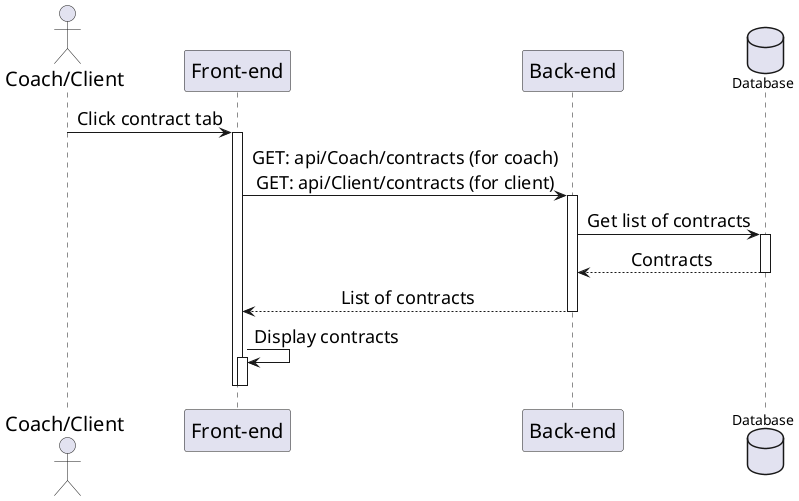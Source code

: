 @startuml ViewContracts
skinparam sequenceMessageAlign center
skinparam sequenceGroupFontSize 20
skinparam sequenceGroupHeaderFontSize 20
skinparam sequence {
    ParticipantFontSize 20
    ActorFontSize 20
    DatabaseFontSize 20
    ArrowFontSize 18
} 
actor "Coach/Client" as user
participant "Front-end" as client
participant "Back-end" as server 
database "Database" as db

user -> client++ : Click contract tab
client -> server++ : GET: api/Coach/contracts (for coach)\nGET: api/Client/contracts (for client)
server -> db++ : Get list of contracts
db --> server : Contracts
deactivate
server --> client : List of contracts
deactivate
client -> client++ : Display contracts
deactivate
deactivate
@enduml